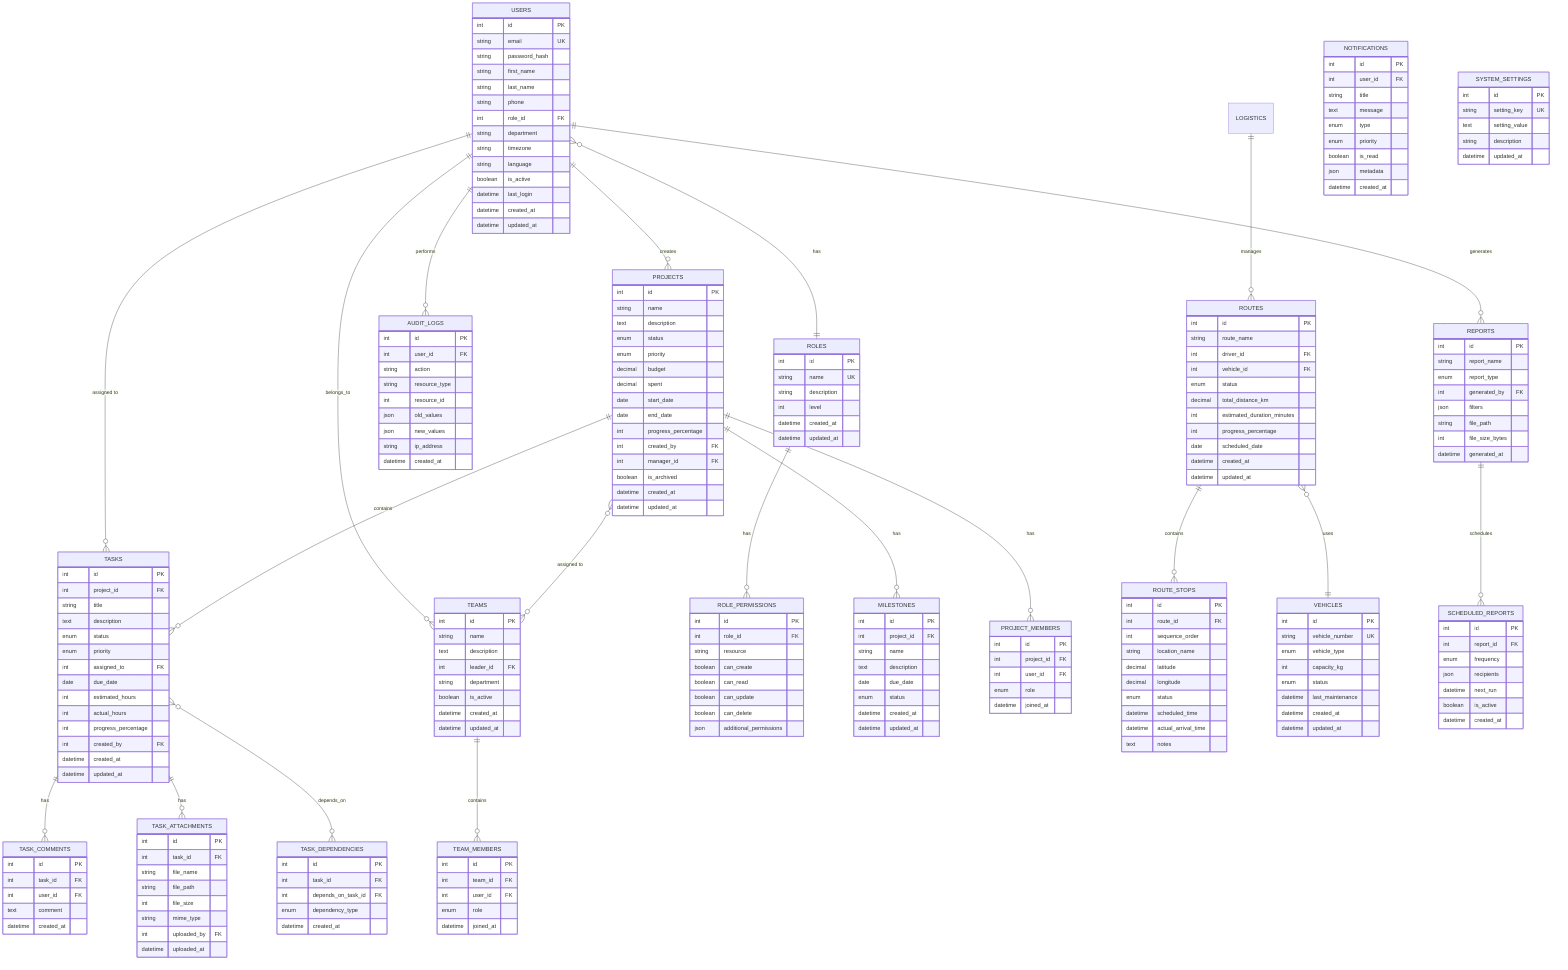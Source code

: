 erDiagram
    USERS ||--o{ PROJECTS : creates
    USERS ||--o{ TASKS : "assigned to"
    USERS ||--o{ TEAMS : belongs_to
    USERS ||--o{ REPORTS : generates
    USERS ||--o{ AUDIT_LOGS : performs
    USERS }o--|| ROLES : has
    
    ROLES ||--o{ ROLE_PERMISSIONS : has
    
    PROJECTS ||--o{ TASKS : contains
    PROJECTS ||--o{ MILESTONES : has
    PROJECTS }o--o{ TEAMS : "assigned to"
    PROJECTS ||--o{ PROJECT_MEMBERS : has
    
    TASKS ||--o{ TASK_COMMENTS : has
    TASKS ||--o{ TASK_ATTACHMENTS : has
    TASKS }o--o{ TASK_DEPENDENCIES : depends_on
    
    TEAMS ||--o{ TEAM_MEMBERS : contains
    
    LOGISTICS ||--o{ ROUTES : manages
    ROUTES ||--o{ ROUTE_STOPS : contains
    ROUTES }o--|| VEHICLES : uses
    
    REPORTS ||--o{ SCHEDULED_REPORTS : schedules
    
    USERS {
        int id PK
        string email UK
        string password_hash
        string first_name
        string last_name
        string phone
        int role_id FK
        string department
        string timezone
        string language
        boolean is_active
        datetime last_login
        datetime created_at
        datetime updated_at
    }
    
    ROLES {
        int id PK
        string name UK
        string description
        int level
        datetime created_at
        datetime updated_at
    }
    
    ROLE_PERMISSIONS {
        int id PK
        int role_id FK
        string resource
        boolean can_create
        boolean can_read
        boolean can_update
        boolean can_delete
        json additional_permissions
    }
    
    PROJECTS {
        int id PK
        string name
        text description
        enum status
        enum priority
        decimal budget
        decimal spent
        date start_date
        date end_date
        int progress_percentage
        int created_by FK
        int manager_id FK
        boolean is_archived
        datetime created_at
        datetime updated_at
    }
    
    PROJECT_MEMBERS {
        int id PK
        int project_id FK
        int user_id FK
        enum role
        datetime joined_at
    }
    
    TASKS {
        int id PK
        int project_id FK
        string title
        text description
        enum status
        enum priority
        int assigned_to FK
        date due_date
        int estimated_hours
        int actual_hours
        int progress_percentage
        int created_by FK
        datetime created_at
        datetime updated_at
    }
    
    TASK_DEPENDENCIES {
        int id PK
        int task_id FK
        int depends_on_task_id FK
        enum dependency_type
        datetime created_at
    }
    
    TASK_COMMENTS {
        int id PK
        int task_id FK
        int user_id FK
        text comment
        datetime created_at
    }
    
    TASK_ATTACHMENTS {
        int id PK
        int task_id FK
        string file_name
        string file_path
        int file_size
        string mime_type
        int uploaded_by FK
        datetime uploaded_at
    }
    
    MILESTONES {
        int id PK
        int project_id FK
        string name
        text description
        date due_date
        enum status
        datetime created_at
        datetime updated_at
    }
    
    TEAMS {
        int id PK
        string name
        text description
        int leader_id FK
        string department
        boolean is_active
        datetime created_at
        datetime updated_at
    }
    
    TEAM_MEMBERS {
        int id PK
        int team_id FK
        int user_id FK
        enum role
        datetime joined_at
    }
    
    VEHICLES {
        int id PK
        string vehicle_number UK
        enum vehicle_type
        int capacity_kg
        enum status
        datetime last_maintenance
        datetime created_at
        datetime updated_at
    }
    
    ROUTES {
        int id PK
        string route_name
        int driver_id FK
        int vehicle_id FK
        enum status
        decimal total_distance_km
        int estimated_duration_minutes
        int progress_percentage
        date scheduled_date
        datetime created_at
        datetime updated_at
    }
    
    ROUTE_STOPS {
        int id PK
        int route_id FK
        int sequence_order
        string location_name
        decimal latitude
        decimal longitude
        enum status
        datetime scheduled_time
        datetime actual_arrival_time
        text notes
    }
    
    REPORTS {
        int id PK
        string report_name
        enum report_type
        int generated_by FK
        json filters
        string file_path
        int file_size_bytes
        datetime generated_at
    }
    
    SCHEDULED_REPORTS {
        int id PK
        int report_id FK
        enum frequency
        json recipients
        datetime next_run
        boolean is_active
        datetime created_at
    }
    
    NOTIFICATIONS {
        int id PK
        int user_id FK
        string title
        text message
        enum type
        enum priority
        boolean is_read
        json metadata
        datetime created_at
    }
    
    AUDIT_LOGS {
        int id PK
        int user_id FK
        string action
        string resource_type
        int resource_id
        json old_values
        json new_values
        string ip_address
        datetime created_at
    }
    
    SYSTEM_SETTINGS {
        int id PK
        string setting_key UK
        text setting_value
        string description
        datetime updated_at
    }